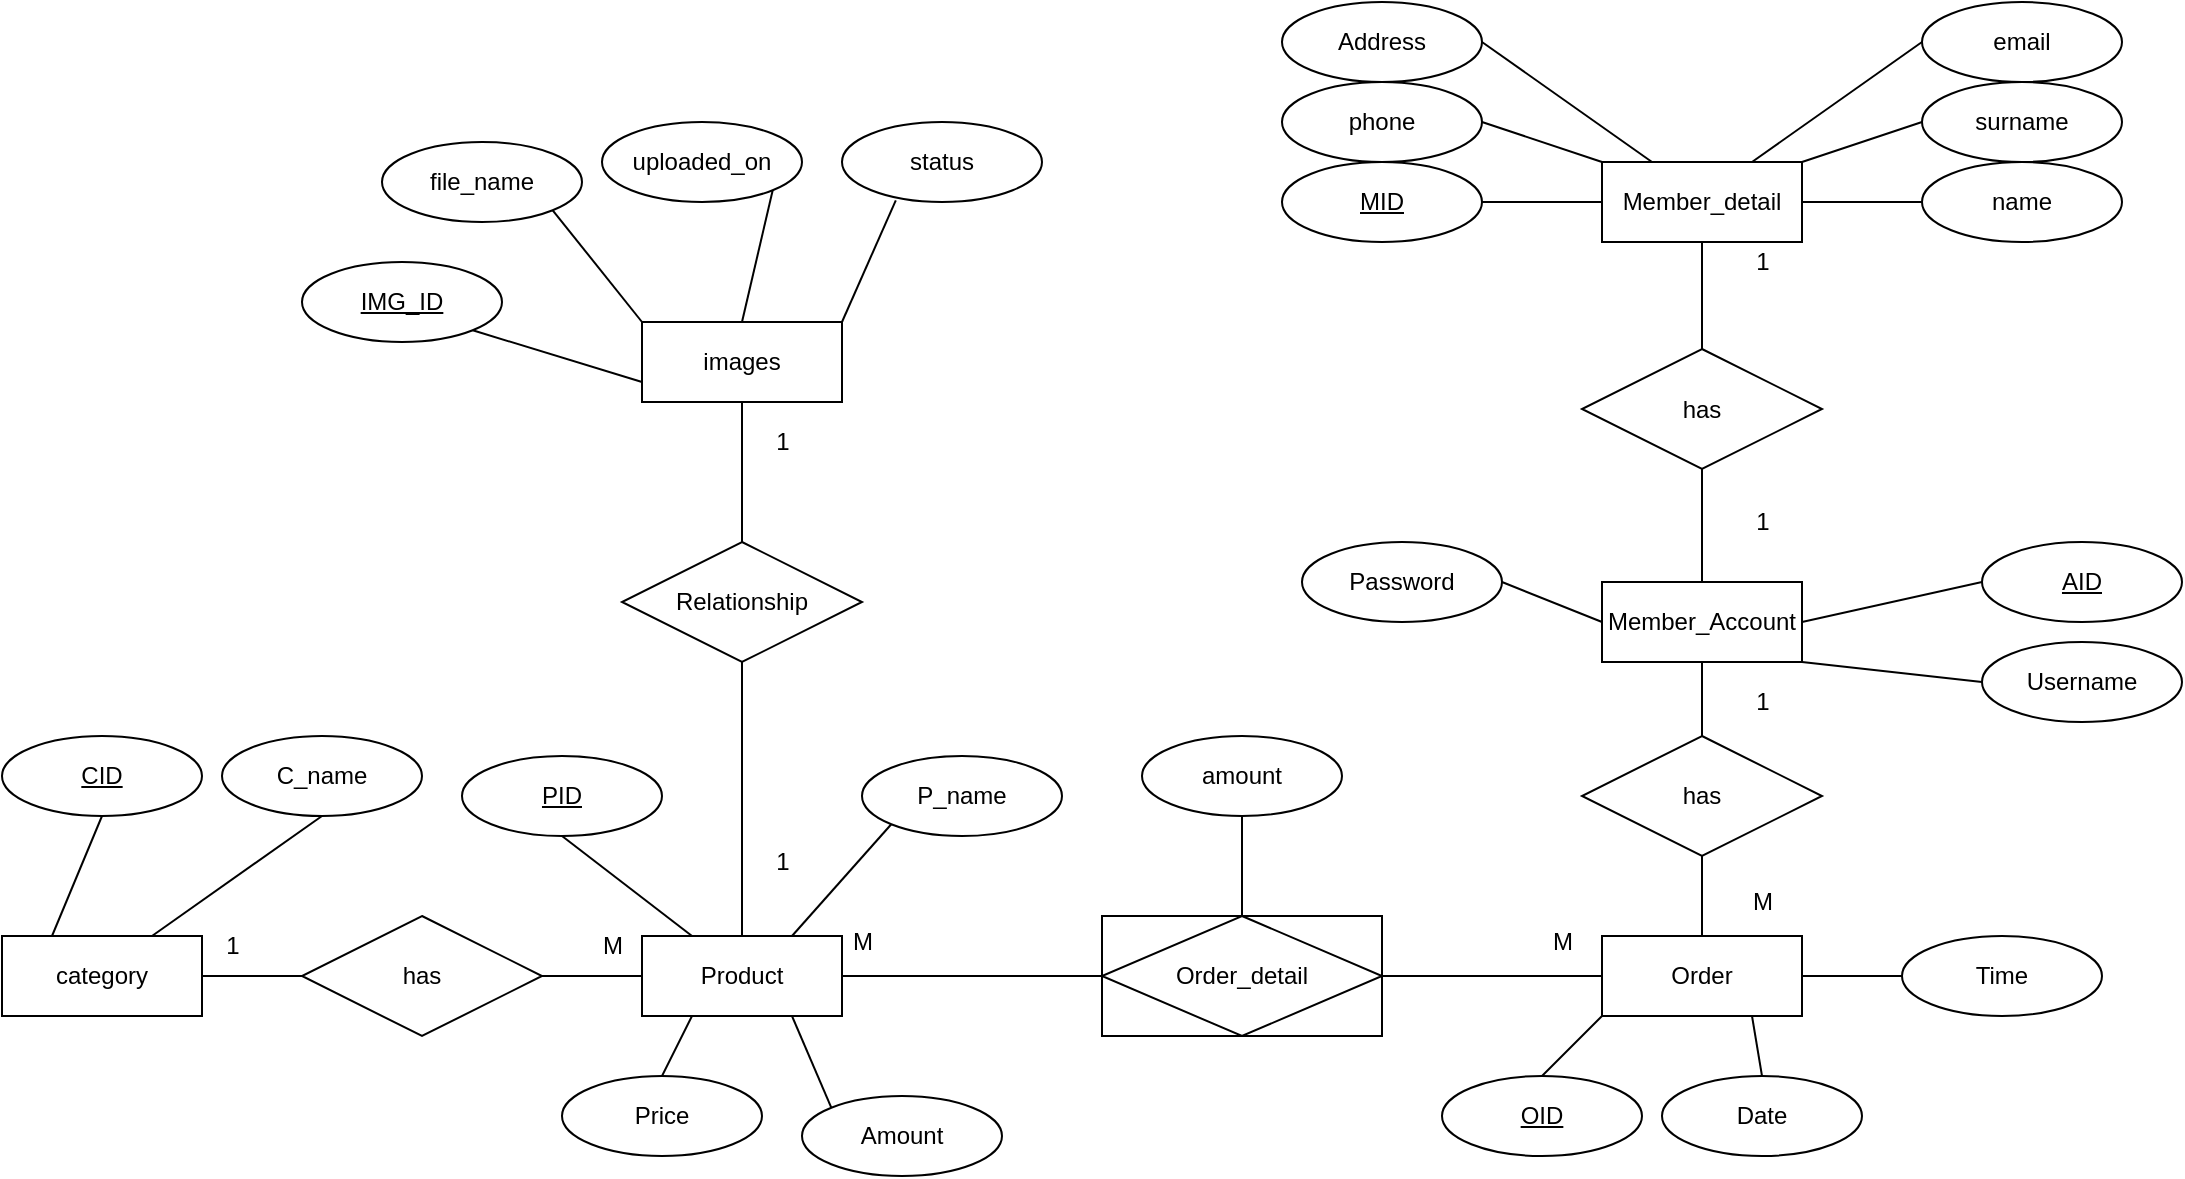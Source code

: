 <mxfile version="21.0.8" type="device"><diagram id="R2lEEEUBdFMjLlhIrx00" name="Page-1"><mxGraphModel dx="1580" dy="864" grid="1" gridSize="10" guides="1" tooltips="1" connect="1" arrows="1" fold="1" page="1" pageScale="1" pageWidth="1169" pageHeight="827" math="0" shadow="0" extFonts="Permanent Marker^https://fonts.googleapis.com/css?family=Permanent+Marker"><root><mxCell id="0"/><mxCell id="1" parent="0"/><mxCell id="gQfnCF4cKHEgY5oE0Zgx-17" value="category" style="whiteSpace=wrap;html=1;align=center;" vertex="1" parent="1"><mxGeometry y="707" width="100" height="40" as="geometry"/></mxCell><mxCell id="gQfnCF4cKHEgY5oE0Zgx-18" value="&lt;u&gt;CID&lt;/u&gt;" style="ellipse;whiteSpace=wrap;html=1;align=center;" vertex="1" parent="1"><mxGeometry y="607" width="100" height="40" as="geometry"/></mxCell><mxCell id="gQfnCF4cKHEgY5oE0Zgx-19" value="C_name" style="ellipse;whiteSpace=wrap;html=1;align=center;" vertex="1" parent="1"><mxGeometry x="110" y="607" width="100" height="40" as="geometry"/></mxCell><mxCell id="gQfnCF4cKHEgY5oE0Zgx-20" value="has" style="shape=rhombus;perimeter=rhombusPerimeter;whiteSpace=wrap;html=1;align=center;" vertex="1" parent="1"><mxGeometry x="150" y="697" width="120" height="60" as="geometry"/></mxCell><mxCell id="gQfnCF4cKHEgY5oE0Zgx-21" value="Product" style="whiteSpace=wrap;html=1;align=center;" vertex="1" parent="1"><mxGeometry x="320" y="707" width="100" height="40" as="geometry"/></mxCell><mxCell id="gQfnCF4cKHEgY5oE0Zgx-23" value="" style="endArrow=none;html=1;rounded=0;exitX=1;exitY=0.5;exitDx=0;exitDy=0;entryX=0;entryY=0.5;entryDx=0;entryDy=0;" edge="1" parent="1" source="gQfnCF4cKHEgY5oE0Zgx-17" target="gQfnCF4cKHEgY5oE0Zgx-20"><mxGeometry relative="1" as="geometry"><mxPoint x="180" y="707" as="sourcePoint"/><mxPoint x="340" y="707" as="targetPoint"/></mxGeometry></mxCell><mxCell id="gQfnCF4cKHEgY5oE0Zgx-24" value="" style="endArrow=none;html=1;rounded=0;entryX=0;entryY=0.5;entryDx=0;entryDy=0;exitX=1;exitY=0.5;exitDx=0;exitDy=0;" edge="1" parent="1" source="gQfnCF4cKHEgY5oE0Zgx-20" target="gQfnCF4cKHEgY5oE0Zgx-21"><mxGeometry relative="1" as="geometry"><mxPoint x="280" y="767" as="sourcePoint"/><mxPoint x="160" y="737" as="targetPoint"/></mxGeometry></mxCell><mxCell id="gQfnCF4cKHEgY5oE0Zgx-27" value="" style="endArrow=none;html=1;rounded=0;entryX=0.25;entryY=0;entryDx=0;entryDy=0;exitX=0.5;exitY=1;exitDx=0;exitDy=0;" edge="1" parent="1" source="gQfnCF4cKHEgY5oE0Zgx-18" target="gQfnCF4cKHEgY5oE0Zgx-17"><mxGeometry relative="1" as="geometry"><mxPoint x="180" y="657" as="sourcePoint"/><mxPoint x="340" y="657" as="targetPoint"/></mxGeometry></mxCell><mxCell id="gQfnCF4cKHEgY5oE0Zgx-28" value="" style="endArrow=none;html=1;rounded=0;exitX=0.75;exitY=0;exitDx=0;exitDy=0;entryX=0.5;entryY=1;entryDx=0;entryDy=0;" edge="1" parent="1" source="gQfnCF4cKHEgY5oE0Zgx-17" target="gQfnCF4cKHEgY5oE0Zgx-19"><mxGeometry relative="1" as="geometry"><mxPoint x="120" y="747" as="sourcePoint"/><mxPoint x="170" y="747" as="targetPoint"/></mxGeometry></mxCell><mxCell id="gQfnCF4cKHEgY5oE0Zgx-29" value="&lt;u&gt;PID&lt;/u&gt;" style="ellipse;whiteSpace=wrap;html=1;align=center;" vertex="1" parent="1"><mxGeometry x="230" y="617" width="100" height="40" as="geometry"/></mxCell><mxCell id="gQfnCF4cKHEgY5oE0Zgx-30" value="P_name" style="ellipse;whiteSpace=wrap;html=1;align=center;" vertex="1" parent="1"><mxGeometry x="430" y="617" width="100" height="40" as="geometry"/></mxCell><mxCell id="gQfnCF4cKHEgY5oE0Zgx-31" value="Price" style="ellipse;whiteSpace=wrap;html=1;align=center;" vertex="1" parent="1"><mxGeometry x="280" y="777" width="100" height="40" as="geometry"/></mxCell><mxCell id="gQfnCF4cKHEgY5oE0Zgx-32" value="Amount" style="ellipse;whiteSpace=wrap;html=1;align=center;" vertex="1" parent="1"><mxGeometry x="400" y="787" width="100" height="40" as="geometry"/></mxCell><mxCell id="gQfnCF4cKHEgY5oE0Zgx-33" value="" style="endArrow=none;html=1;rounded=0;exitX=0.5;exitY=0;exitDx=0;exitDy=0;entryX=0.25;entryY=1;entryDx=0;entryDy=0;" edge="1" parent="1" source="gQfnCF4cKHEgY5oE0Zgx-31" target="gQfnCF4cKHEgY5oE0Zgx-21"><mxGeometry relative="1" as="geometry"><mxPoint x="110" y="737" as="sourcePoint"/><mxPoint x="160" y="737" as="targetPoint"/></mxGeometry></mxCell><mxCell id="gQfnCF4cKHEgY5oE0Zgx-34" value="" style="endArrow=none;html=1;rounded=0;exitX=0.25;exitY=0;exitDx=0;exitDy=0;entryX=0.5;entryY=1;entryDx=0;entryDy=0;" edge="1" parent="1" source="gQfnCF4cKHEgY5oE0Zgx-21" target="gQfnCF4cKHEgY5oE0Zgx-29"><mxGeometry relative="1" as="geometry"><mxPoint x="120" y="747" as="sourcePoint"/><mxPoint x="170" y="747" as="targetPoint"/></mxGeometry></mxCell><mxCell id="gQfnCF4cKHEgY5oE0Zgx-35" value="" style="endArrow=none;html=1;rounded=0;exitX=0.75;exitY=0;exitDx=0;exitDy=0;entryX=0;entryY=1;entryDx=0;entryDy=0;" edge="1" parent="1" source="gQfnCF4cKHEgY5oE0Zgx-21" target="gQfnCF4cKHEgY5oE0Zgx-30"><mxGeometry relative="1" as="geometry"><mxPoint x="130" y="757" as="sourcePoint"/><mxPoint x="180" y="757" as="targetPoint"/></mxGeometry></mxCell><mxCell id="gQfnCF4cKHEgY5oE0Zgx-36" value="" style="endArrow=none;html=1;rounded=0;exitX=0.75;exitY=1;exitDx=0;exitDy=0;entryX=0;entryY=0;entryDx=0;entryDy=0;" edge="1" parent="1" source="gQfnCF4cKHEgY5oE0Zgx-21" target="gQfnCF4cKHEgY5oE0Zgx-32"><mxGeometry relative="1" as="geometry"><mxPoint x="140" y="767" as="sourcePoint"/><mxPoint x="190" y="767" as="targetPoint"/></mxGeometry></mxCell><mxCell id="gQfnCF4cKHEgY5oE0Zgx-37" value="Order_detail" style="shape=associativeEntity;whiteSpace=wrap;html=1;align=center;" vertex="1" parent="1"><mxGeometry x="550" y="697" width="140" height="60" as="geometry"/></mxCell><mxCell id="gQfnCF4cKHEgY5oE0Zgx-40" value="" style="endArrow=none;html=1;rounded=0;exitX=1;exitY=0.5;exitDx=0;exitDy=0;entryX=0;entryY=0.5;entryDx=0;entryDy=0;" edge="1" parent="1" source="gQfnCF4cKHEgY5oE0Zgx-21" target="gQfnCF4cKHEgY5oE0Zgx-37"><mxGeometry relative="1" as="geometry"><mxPoint x="450" y="717" as="sourcePoint"/><mxPoint x="610" y="717" as="targetPoint"/></mxGeometry></mxCell><mxCell id="gQfnCF4cKHEgY5oE0Zgx-42" value="amount" style="ellipse;whiteSpace=wrap;html=1;align=center;" vertex="1" parent="1"><mxGeometry x="570" y="607" width="100" height="40" as="geometry"/></mxCell><mxCell id="gQfnCF4cKHEgY5oE0Zgx-43" value="" style="endArrow=none;html=1;rounded=0;entryX=0.5;entryY=0;entryDx=0;entryDy=0;exitX=0.5;exitY=1;exitDx=0;exitDy=0;" edge="1" parent="1" source="gQfnCF4cKHEgY5oE0Zgx-42" target="gQfnCF4cKHEgY5oE0Zgx-37"><mxGeometry relative="1" as="geometry"><mxPoint x="390" y="657" as="sourcePoint"/><mxPoint x="550" y="657" as="targetPoint"/></mxGeometry></mxCell><mxCell id="gQfnCF4cKHEgY5oE0Zgx-44" value="Order" style="whiteSpace=wrap;html=1;align=center;" vertex="1" parent="1"><mxGeometry x="800" y="707" width="100" height="40" as="geometry"/></mxCell><mxCell id="gQfnCF4cKHEgY5oE0Zgx-45" value="" style="endArrow=none;html=1;rounded=0;entryX=0;entryY=0.5;entryDx=0;entryDy=0;exitX=1;exitY=0.5;exitDx=0;exitDy=0;" edge="1" parent="1" source="gQfnCF4cKHEgY5oE0Zgx-37" target="gQfnCF4cKHEgY5oE0Zgx-44"><mxGeometry relative="1" as="geometry"><mxPoint x="680" y="717" as="sourcePoint"/><mxPoint x="840" y="717" as="targetPoint"/></mxGeometry></mxCell><mxCell id="gQfnCF4cKHEgY5oE0Zgx-46" value="&lt;u&gt;OID&lt;/u&gt;" style="ellipse;whiteSpace=wrap;html=1;align=center;" vertex="1" parent="1"><mxGeometry x="720" y="777" width="100" height="40" as="geometry"/></mxCell><mxCell id="gQfnCF4cKHEgY5oE0Zgx-47" value="Date" style="ellipse;whiteSpace=wrap;html=1;align=center;" vertex="1" parent="1"><mxGeometry x="830" y="777" width="100" height="40" as="geometry"/></mxCell><mxCell id="gQfnCF4cKHEgY5oE0Zgx-48" value="Time" style="ellipse;whiteSpace=wrap;html=1;align=center;" vertex="1" parent="1"><mxGeometry x="950" y="707" width="100" height="40" as="geometry"/></mxCell><mxCell id="gQfnCF4cKHEgY5oE0Zgx-49" value="" style="endArrow=none;html=1;rounded=0;entryX=1;entryY=0.5;entryDx=0;entryDy=0;exitX=0;exitY=0.5;exitDx=0;exitDy=0;" edge="1" parent="1" source="gQfnCF4cKHEgY5oE0Zgx-48" target="gQfnCF4cKHEgY5oE0Zgx-44"><mxGeometry relative="1" as="geometry"><mxPoint x="680" y="717" as="sourcePoint"/><mxPoint x="840" y="717" as="targetPoint"/><Array as="points"/></mxGeometry></mxCell><mxCell id="gQfnCF4cKHEgY5oE0Zgx-50" value="" style="endArrow=none;html=1;rounded=0;entryX=0.5;entryY=0;entryDx=0;entryDy=0;exitX=0;exitY=1;exitDx=0;exitDy=0;" edge="1" parent="1" source="gQfnCF4cKHEgY5oE0Zgx-44" target="gQfnCF4cKHEgY5oE0Zgx-46"><mxGeometry relative="1" as="geometry"><mxPoint x="680" y="717" as="sourcePoint"/><mxPoint x="840" y="717" as="targetPoint"/></mxGeometry></mxCell><mxCell id="gQfnCF4cKHEgY5oE0Zgx-51" value="" style="endArrow=none;html=1;rounded=0;exitX=0.5;exitY=0;exitDx=0;exitDy=0;entryX=0.75;entryY=1;entryDx=0;entryDy=0;" edge="1" parent="1" source="gQfnCF4cKHEgY5oE0Zgx-47" target="gQfnCF4cKHEgY5oE0Zgx-44"><mxGeometry relative="1" as="geometry"><mxPoint x="680" y="717" as="sourcePoint"/><mxPoint x="840" y="717" as="targetPoint"/></mxGeometry></mxCell><mxCell id="gQfnCF4cKHEgY5oE0Zgx-52" value="Member_Account" style="whiteSpace=wrap;html=1;align=center;" vertex="1" parent="1"><mxGeometry x="800" y="530" width="100" height="40" as="geometry"/></mxCell><mxCell id="gQfnCF4cKHEgY5oE0Zgx-53" value="has" style="shape=rhombus;perimeter=rhombusPerimeter;whiteSpace=wrap;html=1;align=center;" vertex="1" parent="1"><mxGeometry x="790" y="607" width="120" height="60" as="geometry"/></mxCell><mxCell id="gQfnCF4cKHEgY5oE0Zgx-54" value="" style="endArrow=none;html=1;rounded=0;entryX=0.5;entryY=0;entryDx=0;entryDy=0;exitX=0.5;exitY=1;exitDx=0;exitDy=0;" edge="1" parent="1" source="gQfnCF4cKHEgY5oE0Zgx-52" target="gQfnCF4cKHEgY5oE0Zgx-53"><mxGeometry relative="1" as="geometry"><mxPoint x="670" y="640" as="sourcePoint"/><mxPoint x="830" y="640" as="targetPoint"/></mxGeometry></mxCell><mxCell id="gQfnCF4cKHEgY5oE0Zgx-55" value="" style="endArrow=none;html=1;rounded=0;entryX=0.5;entryY=0;entryDx=0;entryDy=0;exitX=0.5;exitY=1;exitDx=0;exitDy=0;" edge="1" parent="1" source="gQfnCF4cKHEgY5oE0Zgx-53" target="gQfnCF4cKHEgY5oE0Zgx-44"><mxGeometry relative="1" as="geometry"><mxPoint x="670" y="640" as="sourcePoint"/><mxPoint x="830" y="640" as="targetPoint"/></mxGeometry></mxCell><mxCell id="gQfnCF4cKHEgY5oE0Zgx-56" value="&lt;u&gt;AID&lt;/u&gt;" style="ellipse;whiteSpace=wrap;html=1;align=center;" vertex="1" parent="1"><mxGeometry x="990" y="510" width="100" height="40" as="geometry"/></mxCell><mxCell id="gQfnCF4cKHEgY5oE0Zgx-57" value="Username" style="ellipse;whiteSpace=wrap;html=1;align=center;" vertex="1" parent="1"><mxGeometry x="990" y="560" width="100" height="40" as="geometry"/></mxCell><mxCell id="gQfnCF4cKHEgY5oE0Zgx-58" value="Password" style="ellipse;whiteSpace=wrap;html=1;align=center;" vertex="1" parent="1"><mxGeometry x="650" y="510" width="100" height="40" as="geometry"/></mxCell><mxCell id="gQfnCF4cKHEgY5oE0Zgx-59" value="has" style="shape=rhombus;perimeter=rhombusPerimeter;whiteSpace=wrap;html=1;align=center;" vertex="1" parent="1"><mxGeometry x="790" y="413.5" width="120" height="60" as="geometry"/></mxCell><mxCell id="gQfnCF4cKHEgY5oE0Zgx-60" value="Member_detail" style="whiteSpace=wrap;html=1;align=center;" vertex="1" parent="1"><mxGeometry x="800" y="320" width="100" height="40" as="geometry"/></mxCell><mxCell id="gQfnCF4cKHEgY5oE0Zgx-61" value="&lt;u&gt;MID&lt;/u&gt;" style="ellipse;whiteSpace=wrap;html=1;align=center;" vertex="1" parent="1"><mxGeometry x="640" y="320" width="100" height="40" as="geometry"/></mxCell><mxCell id="gQfnCF4cKHEgY5oE0Zgx-62" value="name" style="ellipse;whiteSpace=wrap;html=1;align=center;" vertex="1" parent="1"><mxGeometry x="960" y="320" width="100" height="40" as="geometry"/></mxCell><mxCell id="gQfnCF4cKHEgY5oE0Zgx-63" value="surname" style="ellipse;whiteSpace=wrap;html=1;align=center;" vertex="1" parent="1"><mxGeometry x="960" y="280" width="100" height="40" as="geometry"/></mxCell><mxCell id="gQfnCF4cKHEgY5oE0Zgx-64" value="email" style="ellipse;whiteSpace=wrap;html=1;align=center;" vertex="1" parent="1"><mxGeometry x="960" y="240" width="100" height="40" as="geometry"/></mxCell><mxCell id="gQfnCF4cKHEgY5oE0Zgx-65" value="phone" style="ellipse;whiteSpace=wrap;html=1;align=center;" vertex="1" parent="1"><mxGeometry x="640" y="280" width="100" height="40" as="geometry"/></mxCell><mxCell id="gQfnCF4cKHEgY5oE0Zgx-66" value="Address" style="ellipse;whiteSpace=wrap;html=1;align=center;" vertex="1" parent="1"><mxGeometry x="640" y="240" width="100" height="40" as="geometry"/></mxCell><mxCell id="gQfnCF4cKHEgY5oE0Zgx-67" value="" style="endArrow=none;html=1;rounded=0;entryX=0;entryY=0.5;entryDx=0;entryDy=0;exitX=1;exitY=0.5;exitDx=0;exitDy=0;" edge="1" parent="1" source="gQfnCF4cKHEgY5oE0Zgx-58" target="gQfnCF4cKHEgY5oE0Zgx-52"><mxGeometry relative="1" as="geometry"><mxPoint x="670" y="540" as="sourcePoint"/><mxPoint x="830" y="540" as="targetPoint"/></mxGeometry></mxCell><mxCell id="gQfnCF4cKHEgY5oE0Zgx-68" value="" style="endArrow=none;html=1;rounded=0;entryX=0;entryY=0.5;entryDx=0;entryDy=0;exitX=1;exitY=0.5;exitDx=0;exitDy=0;" edge="1" parent="1" source="gQfnCF4cKHEgY5oE0Zgx-52" target="gQfnCF4cKHEgY5oE0Zgx-56"><mxGeometry relative="1" as="geometry"><mxPoint x="670" y="540" as="sourcePoint"/><mxPoint x="830" y="540" as="targetPoint"/></mxGeometry></mxCell><mxCell id="gQfnCF4cKHEgY5oE0Zgx-69" value="" style="endArrow=none;html=1;rounded=0;entryX=0;entryY=0.5;entryDx=0;entryDy=0;exitX=1;exitY=1;exitDx=0;exitDy=0;" edge="1" parent="1" source="gQfnCF4cKHEgY5oE0Zgx-52" target="gQfnCF4cKHEgY5oE0Zgx-57"><mxGeometry relative="1" as="geometry"><mxPoint x="670" y="540" as="sourcePoint"/><mxPoint x="830" y="540" as="targetPoint"/></mxGeometry></mxCell><mxCell id="gQfnCF4cKHEgY5oE0Zgx-70" value="" style="endArrow=none;html=1;rounded=0;entryX=0.5;entryY=1;entryDx=0;entryDy=0;exitX=0.5;exitY=0;exitDx=0;exitDy=0;" edge="1" parent="1" source="gQfnCF4cKHEgY5oE0Zgx-52" target="gQfnCF4cKHEgY5oE0Zgx-59"><mxGeometry relative="1" as="geometry"><mxPoint x="670" y="540" as="sourcePoint"/><mxPoint x="830" y="540" as="targetPoint"/></mxGeometry></mxCell><mxCell id="gQfnCF4cKHEgY5oE0Zgx-71" value="" style="endArrow=none;html=1;rounded=0;entryX=0.5;entryY=0;entryDx=0;entryDy=0;exitX=0.5;exitY=1;exitDx=0;exitDy=0;" edge="1" parent="1" source="gQfnCF4cKHEgY5oE0Zgx-60" target="gQfnCF4cKHEgY5oE0Zgx-59"><mxGeometry relative="1" as="geometry"><mxPoint x="670" y="540" as="sourcePoint"/><mxPoint x="830" y="540" as="targetPoint"/></mxGeometry></mxCell><mxCell id="gQfnCF4cKHEgY5oE0Zgx-72" value="" style="endArrow=none;html=1;rounded=0;entryX=1;entryY=0.5;entryDx=0;entryDy=0;exitX=0;exitY=0.5;exitDx=0;exitDy=0;" edge="1" parent="1" source="gQfnCF4cKHEgY5oE0Zgx-62" target="gQfnCF4cKHEgY5oE0Zgx-60"><mxGeometry relative="1" as="geometry"><mxPoint x="860" y="370" as="sourcePoint"/><mxPoint x="860" y="424" as="targetPoint"/></mxGeometry></mxCell><mxCell id="gQfnCF4cKHEgY5oE0Zgx-73" value="" style="endArrow=none;html=1;rounded=0;entryX=1;entryY=0;entryDx=0;entryDy=0;exitX=0;exitY=0.5;exitDx=0;exitDy=0;" edge="1" parent="1" source="gQfnCF4cKHEgY5oE0Zgx-63" target="gQfnCF4cKHEgY5oE0Zgx-60"><mxGeometry relative="1" as="geometry"><mxPoint x="870" y="380" as="sourcePoint"/><mxPoint x="870" y="434" as="targetPoint"/></mxGeometry></mxCell><mxCell id="gQfnCF4cKHEgY5oE0Zgx-74" value="" style="endArrow=none;html=1;rounded=0;entryX=0.75;entryY=0;entryDx=0;entryDy=0;exitX=0;exitY=0.5;exitDx=0;exitDy=0;" edge="1" parent="1" source="gQfnCF4cKHEgY5oE0Zgx-64" target="gQfnCF4cKHEgY5oE0Zgx-60"><mxGeometry relative="1" as="geometry"><mxPoint x="970" y="310" as="sourcePoint"/><mxPoint x="910" y="330" as="targetPoint"/></mxGeometry></mxCell><mxCell id="gQfnCF4cKHEgY5oE0Zgx-75" value="" style="endArrow=none;html=1;rounded=0;entryX=0.25;entryY=0;entryDx=0;entryDy=0;exitX=1;exitY=0.5;exitDx=0;exitDy=0;" edge="1" parent="1" source="gQfnCF4cKHEgY5oE0Zgx-66" target="gQfnCF4cKHEgY5oE0Zgx-60"><mxGeometry relative="1" as="geometry"><mxPoint x="980" y="320" as="sourcePoint"/><mxPoint x="920" y="340" as="targetPoint"/></mxGeometry></mxCell><mxCell id="gQfnCF4cKHEgY5oE0Zgx-76" value="" style="endArrow=none;html=1;rounded=0;entryX=0;entryY=0;entryDx=0;entryDy=0;exitX=1;exitY=0.5;exitDx=0;exitDy=0;" edge="1" parent="1" source="gQfnCF4cKHEgY5oE0Zgx-65" target="gQfnCF4cKHEgY5oE0Zgx-60"><mxGeometry relative="1" as="geometry"><mxPoint x="750" y="270" as="sourcePoint"/><mxPoint x="835" y="330" as="targetPoint"/></mxGeometry></mxCell><mxCell id="gQfnCF4cKHEgY5oE0Zgx-77" value="" style="endArrow=none;html=1;rounded=0;entryX=0;entryY=0.5;entryDx=0;entryDy=0;exitX=1;exitY=0.5;exitDx=0;exitDy=0;" edge="1" parent="1" source="gQfnCF4cKHEgY5oE0Zgx-61" target="gQfnCF4cKHEgY5oE0Zgx-60"><mxGeometry relative="1" as="geometry"><mxPoint x="750" y="310" as="sourcePoint"/><mxPoint x="810" y="330" as="targetPoint"/></mxGeometry></mxCell><mxCell id="gQfnCF4cKHEgY5oE0Zgx-78" value="Relationship" style="shape=rhombus;perimeter=rhombusPerimeter;whiteSpace=wrap;html=1;align=center;" vertex="1" parent="1"><mxGeometry x="310" y="510" width="120" height="60" as="geometry"/></mxCell><mxCell id="gQfnCF4cKHEgY5oE0Zgx-79" value="" style="endArrow=none;html=1;rounded=0;entryX=0.5;entryY=0;entryDx=0;entryDy=0;exitX=0.5;exitY=1;exitDx=0;exitDy=0;" edge="1" parent="1" source="gQfnCF4cKHEgY5oE0Zgx-78" target="gQfnCF4cKHEgY5oE0Zgx-21"><mxGeometry relative="1" as="geometry"><mxPoint x="420" y="560" as="sourcePoint"/><mxPoint x="580" y="560" as="targetPoint"/></mxGeometry></mxCell><mxCell id="gQfnCF4cKHEgY5oE0Zgx-80" value="images" style="whiteSpace=wrap;html=1;align=center;" vertex="1" parent="1"><mxGeometry x="320" y="400" width="100" height="40" as="geometry"/></mxCell><mxCell id="gQfnCF4cKHEgY5oE0Zgx-81" value="" style="endArrow=none;html=1;rounded=0;entryX=0.5;entryY=1;entryDx=0;entryDy=0;exitX=0.5;exitY=0;exitDx=0;exitDy=0;" edge="1" parent="1" source="gQfnCF4cKHEgY5oE0Zgx-78" target="gQfnCF4cKHEgY5oE0Zgx-80"><mxGeometry relative="1" as="geometry"><mxPoint x="420" y="560" as="sourcePoint"/><mxPoint x="580" y="560" as="targetPoint"/></mxGeometry></mxCell><mxCell id="gQfnCF4cKHEgY5oE0Zgx-82" value="&lt;u&gt;IMG_ID&lt;/u&gt;" style="ellipse;whiteSpace=wrap;html=1;align=center;" vertex="1" parent="1"><mxGeometry x="150" y="370" width="100" height="40" as="geometry"/></mxCell><mxCell id="gQfnCF4cKHEgY5oE0Zgx-83" value="file_name" style="ellipse;whiteSpace=wrap;html=1;align=center;" vertex="1" parent="1"><mxGeometry x="190" y="310" width="100" height="40" as="geometry"/></mxCell><mxCell id="gQfnCF4cKHEgY5oE0Zgx-85" value="uploaded_on" style="ellipse;whiteSpace=wrap;html=1;align=center;" vertex="1" parent="1"><mxGeometry x="300" y="300" width="100" height="40" as="geometry"/></mxCell><mxCell id="gQfnCF4cKHEgY5oE0Zgx-86" value="status" style="ellipse;whiteSpace=wrap;html=1;align=center;" vertex="1" parent="1"><mxGeometry x="420" y="300" width="100" height="40" as="geometry"/></mxCell><mxCell id="gQfnCF4cKHEgY5oE0Zgx-87" value="" style="endArrow=none;html=1;rounded=0;entryX=1;entryY=1;entryDx=0;entryDy=0;exitX=0;exitY=0.75;exitDx=0;exitDy=0;" edge="1" parent="1" source="gQfnCF4cKHEgY5oE0Zgx-80" target="gQfnCF4cKHEgY5oE0Zgx-82"><mxGeometry relative="1" as="geometry"><mxPoint x="390" y="460" as="sourcePoint"/><mxPoint x="550" y="460" as="targetPoint"/></mxGeometry></mxCell><mxCell id="gQfnCF4cKHEgY5oE0Zgx-88" value="" style="endArrow=none;html=1;rounded=0;entryX=1;entryY=1;entryDx=0;entryDy=0;exitX=0;exitY=0;exitDx=0;exitDy=0;" edge="1" parent="1" source="gQfnCF4cKHEgY5oE0Zgx-80" target="gQfnCF4cKHEgY5oE0Zgx-83"><mxGeometry relative="1" as="geometry"><mxPoint x="330" y="440" as="sourcePoint"/><mxPoint x="245" y="414" as="targetPoint"/></mxGeometry></mxCell><mxCell id="gQfnCF4cKHEgY5oE0Zgx-89" value="" style="endArrow=none;html=1;rounded=0;entryX=1;entryY=1;entryDx=0;entryDy=0;exitX=0.5;exitY=0;exitDx=0;exitDy=0;" edge="1" parent="1" source="gQfnCF4cKHEgY5oE0Zgx-80" target="gQfnCF4cKHEgY5oE0Zgx-85"><mxGeometry relative="1" as="geometry"><mxPoint x="392.5" y="396" as="sourcePoint"/><mxPoint x="347.5" y="340" as="targetPoint"/></mxGeometry></mxCell><mxCell id="gQfnCF4cKHEgY5oE0Zgx-90" value="" style="endArrow=none;html=1;rounded=0;entryX=0.269;entryY=0.979;entryDx=0;entryDy=0;exitX=1;exitY=0;exitDx=0;exitDy=0;entryPerimeter=0;" edge="1" parent="1" source="gQfnCF4cKHEgY5oE0Zgx-80" target="gQfnCF4cKHEgY5oE0Zgx-86"><mxGeometry relative="1" as="geometry"><mxPoint x="380" y="410" as="sourcePoint"/><mxPoint x="395" y="344" as="targetPoint"/></mxGeometry></mxCell><mxCell id="gQfnCF4cKHEgY5oE0Zgx-91" value="M" style="text;html=1;align=center;verticalAlign=middle;resizable=0;points=[];autosize=1;strokeColor=none;fillColor=none;" vertex="1" parent="1"><mxGeometry x="415" y="695" width="30" height="30" as="geometry"/></mxCell><mxCell id="gQfnCF4cKHEgY5oE0Zgx-92" value="M" style="text;html=1;align=center;verticalAlign=middle;resizable=0;points=[];autosize=1;strokeColor=none;fillColor=none;" vertex="1" parent="1"><mxGeometry x="765" y="695" width="30" height="30" as="geometry"/></mxCell><mxCell id="gQfnCF4cKHEgY5oE0Zgx-93" value="1" style="text;html=1;align=center;verticalAlign=middle;resizable=0;points=[];autosize=1;strokeColor=none;fillColor=none;" vertex="1" parent="1"><mxGeometry x="100" y="697" width="30" height="30" as="geometry"/></mxCell><mxCell id="gQfnCF4cKHEgY5oE0Zgx-94" value="M" style="text;html=1;align=center;verticalAlign=middle;resizable=0;points=[];autosize=1;strokeColor=none;fillColor=none;" vertex="1" parent="1"><mxGeometry x="290" y="697" width="30" height="30" as="geometry"/></mxCell><mxCell id="gQfnCF4cKHEgY5oE0Zgx-96" value="1" style="text;html=1;align=center;verticalAlign=middle;resizable=0;points=[];autosize=1;strokeColor=none;fillColor=none;" vertex="1" parent="1"><mxGeometry x="375" y="655" width="30" height="30" as="geometry"/></mxCell><mxCell id="gQfnCF4cKHEgY5oE0Zgx-97" value="1" style="text;html=1;align=center;verticalAlign=middle;resizable=0;points=[];autosize=1;strokeColor=none;fillColor=none;" vertex="1" parent="1"><mxGeometry x="375" y="445" width="30" height="30" as="geometry"/></mxCell><mxCell id="gQfnCF4cKHEgY5oE0Zgx-98" value="M" style="text;html=1;align=center;verticalAlign=middle;resizable=0;points=[];autosize=1;strokeColor=none;fillColor=none;" vertex="1" parent="1"><mxGeometry x="865" y="675" width="30" height="30" as="geometry"/></mxCell><mxCell id="gQfnCF4cKHEgY5oE0Zgx-99" value="1" style="text;html=1;align=center;verticalAlign=middle;resizable=0;points=[];autosize=1;strokeColor=none;fillColor=none;" vertex="1" parent="1"><mxGeometry x="865" y="575" width="30" height="30" as="geometry"/></mxCell><mxCell id="gQfnCF4cKHEgY5oE0Zgx-100" value="1" style="text;html=1;align=center;verticalAlign=middle;resizable=0;points=[];autosize=1;strokeColor=none;fillColor=none;" vertex="1" parent="1"><mxGeometry x="865" y="485" width="30" height="30" as="geometry"/></mxCell><mxCell id="gQfnCF4cKHEgY5oE0Zgx-101" value="1" style="text;html=1;align=center;verticalAlign=middle;resizable=0;points=[];autosize=1;strokeColor=none;fillColor=none;" vertex="1" parent="1"><mxGeometry x="865" y="355" width="30" height="30" as="geometry"/></mxCell></root></mxGraphModel></diagram></mxfile>